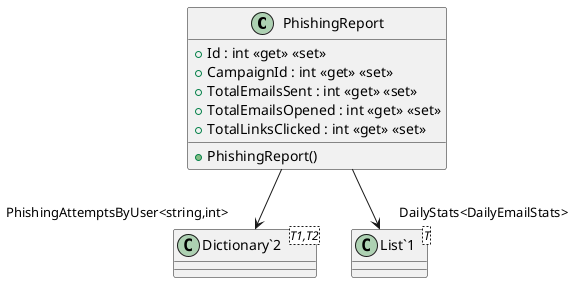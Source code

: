 @startuml
class PhishingReport {
    + Id : int <<get>> <<set>>
    + CampaignId : int <<get>> <<set>>
    + TotalEmailsSent : int <<get>> <<set>>
    + TotalEmailsOpened : int <<get>> <<set>>
    + TotalLinksClicked : int <<get>> <<set>>
    + PhishingReport()
}
class "Dictionary`2"<T1,T2> {
}
class "List`1"<T> {
}
PhishingReport --> "PhishingAttemptsByUser<string,int>" "Dictionary`2"
PhishingReport --> "DailyStats<DailyEmailStats>" "List`1"
@enduml
